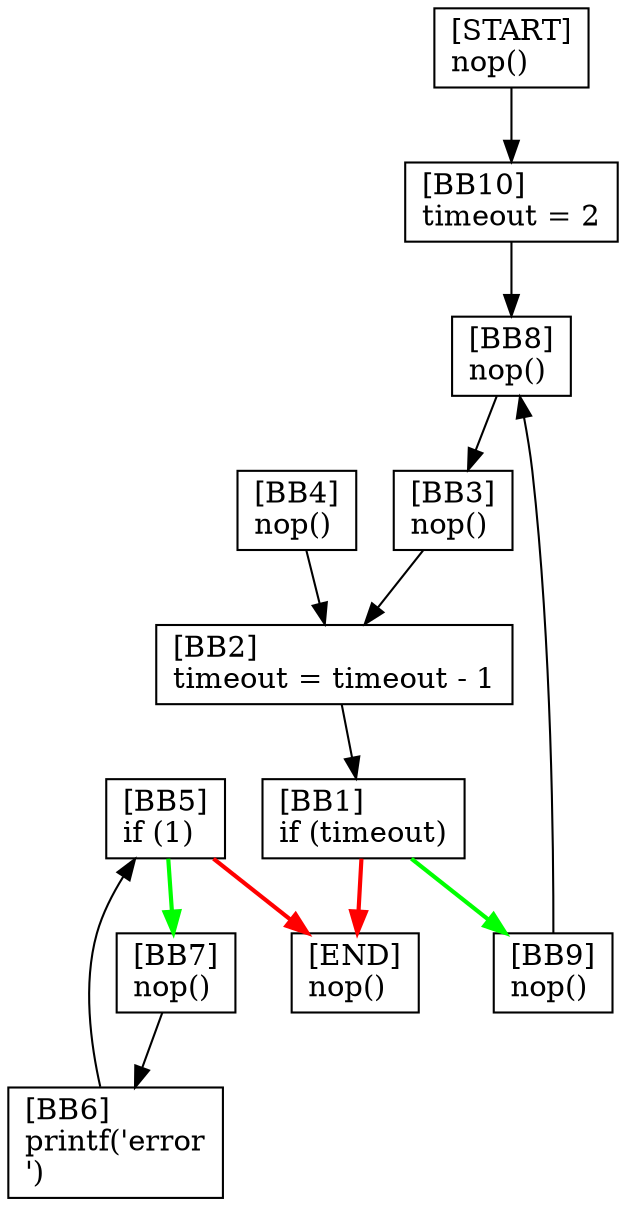 digraph {
  node [shape=box]
  BB10 [label="[BB10]\ltimeout = 2\l"];
  BB9 [label="[BB9]\lnop()\l"];
  BB8 [label="[BB8]\lnop()\l"];
  BB7 [label="[BB7]\lnop()\l"];
  BB6 [label="[BB6]\lprintf('error\n')\l"];
  BB1 [label="[BB1]\lif (timeout)\l"];
  START [label="[START]\lnop()\l"];
  END [label="[END]\lnop()\l"];
  BB2 [label="[BB2]\ltimeout = timeout - 1\l"];
  BB3 [label="[BB3]\lnop()\l"];
  BB4 [label="[BB4]\lnop()\l"];
  BB5 [label="[BB5]\lif (1)\l"];
  BB5 -> BB7 [color=green, penwidth=2];
  BB5 -> END [color=red, penwidth=2];
  BB6 -> BB5;
  START -> BB10;
  BB1 -> END [color=red, penwidth=2];
  BB7 -> BB6;
  BB1 -> BB9 [color=green, penwidth=2];
  BB8 -> BB3;
  BB9 -> BB8;
  BB10 -> BB8;
  BB3 -> BB2;
  BB2 -> BB1;
  BB4 -> BB2;
}
